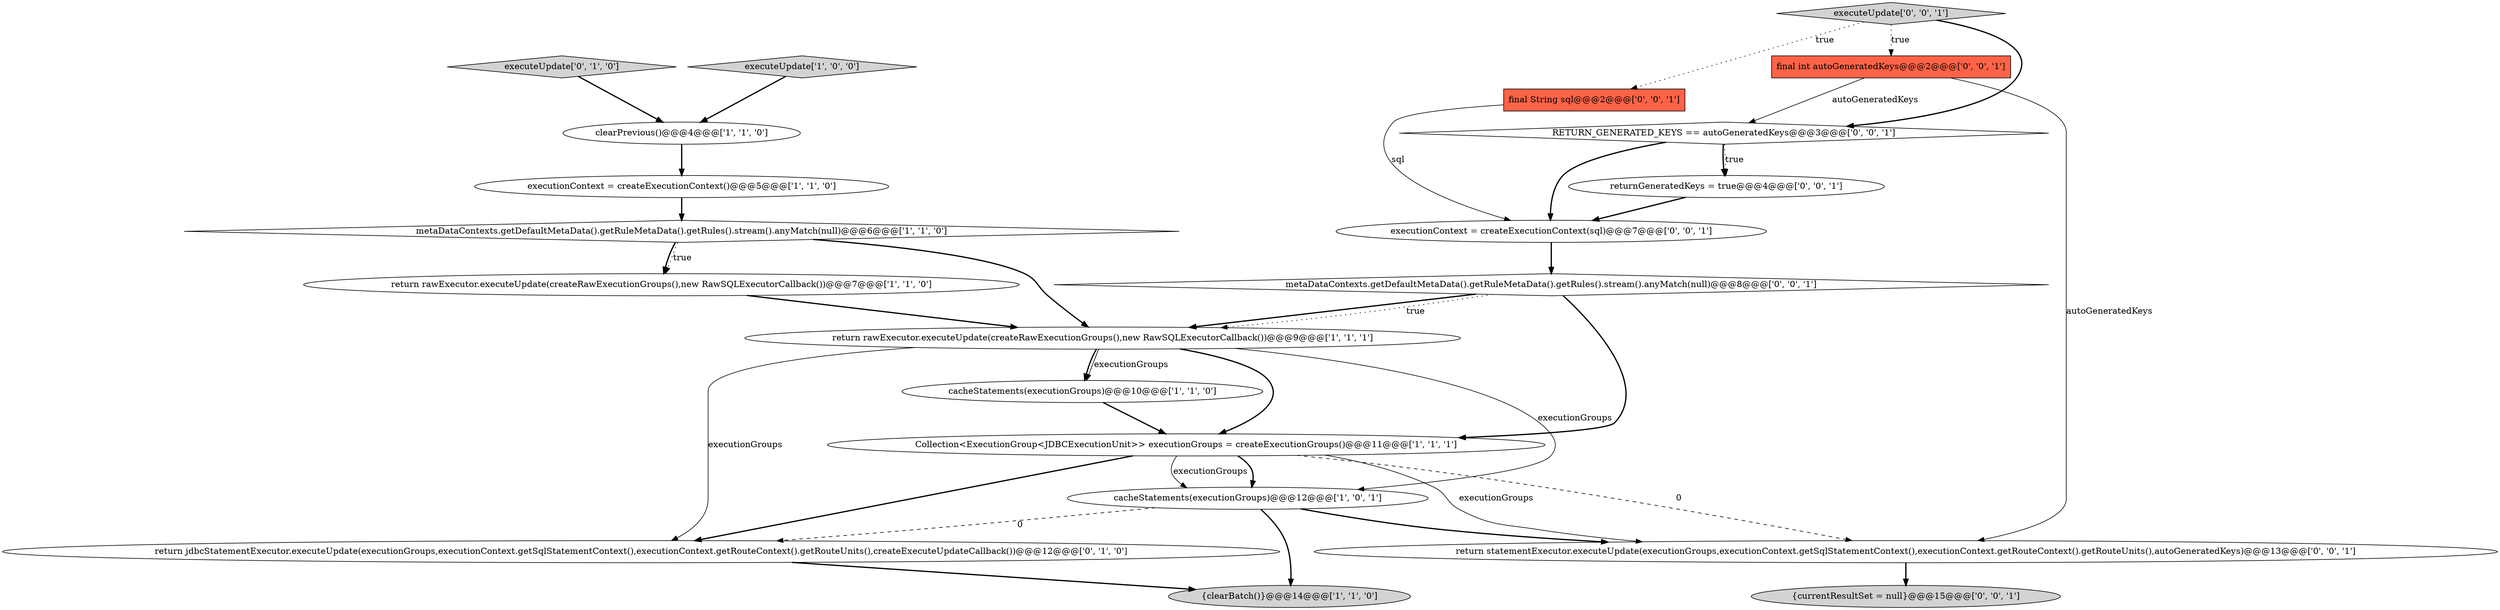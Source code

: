digraph {
15 [style = filled, label = "returnGeneratedKeys = true@@@4@@@['0', '0', '1']", fillcolor = white, shape = ellipse image = "AAA0AAABBB3BBB"];
3 [style = filled, label = "{clearBatch()}@@@14@@@['1', '1', '0']", fillcolor = lightgray, shape = ellipse image = "AAA0AAABBB1BBB"];
14 [style = filled, label = "RETURN_GENERATED_KEYS == autoGeneratedKeys@@@3@@@['0', '0', '1']", fillcolor = white, shape = diamond image = "AAA0AAABBB3BBB"];
10 [style = filled, label = "executeUpdate['0', '1', '0']", fillcolor = lightgray, shape = diamond image = "AAA0AAABBB2BBB"];
9 [style = filled, label = "return rawExecutor.executeUpdate(createRawExecutionGroups(),new RawSQLExecutorCallback())@@@9@@@['1', '1', '1']", fillcolor = white, shape = ellipse image = "AAA0AAABBB1BBB"];
8 [style = filled, label = "clearPrevious()@@@4@@@['1', '1', '0']", fillcolor = white, shape = ellipse image = "AAA0AAABBB1BBB"];
11 [style = filled, label = "return jdbcStatementExecutor.executeUpdate(executionGroups,executionContext.getSqlStatementContext(),executionContext.getRouteContext().getRouteUnits(),createExecuteUpdateCallback())@@@12@@@['0', '1', '0']", fillcolor = white, shape = ellipse image = "AAA1AAABBB2BBB"];
17 [style = filled, label = "executionContext = createExecutionContext(sql)@@@7@@@['0', '0', '1']", fillcolor = white, shape = ellipse image = "AAA0AAABBB3BBB"];
16 [style = filled, label = "executeUpdate['0', '0', '1']", fillcolor = lightgray, shape = diamond image = "AAA0AAABBB3BBB"];
7 [style = filled, label = "executeUpdate['1', '0', '0']", fillcolor = lightgray, shape = diamond image = "AAA0AAABBB1BBB"];
20 [style = filled, label = "final int autoGeneratedKeys@@@2@@@['0', '0', '1']", fillcolor = tomato, shape = box image = "AAA0AAABBB3BBB"];
0 [style = filled, label = "cacheStatements(executionGroups)@@@10@@@['1', '1', '0']", fillcolor = white, shape = ellipse image = "AAA0AAABBB1BBB"];
2 [style = filled, label = "cacheStatements(executionGroups)@@@12@@@['1', '0', '1']", fillcolor = white, shape = ellipse image = "AAA0AAABBB1BBB"];
19 [style = filled, label = "return statementExecutor.executeUpdate(executionGroups,executionContext.getSqlStatementContext(),executionContext.getRouteContext().getRouteUnits(),autoGeneratedKeys)@@@13@@@['0', '0', '1']", fillcolor = white, shape = ellipse image = "AAA0AAABBB3BBB"];
5 [style = filled, label = "Collection<ExecutionGroup<JDBCExecutionUnit>> executionGroups = createExecutionGroups()@@@11@@@['1', '1', '1']", fillcolor = white, shape = ellipse image = "AAA0AAABBB1BBB"];
4 [style = filled, label = "executionContext = createExecutionContext()@@@5@@@['1', '1', '0']", fillcolor = white, shape = ellipse image = "AAA0AAABBB1BBB"];
6 [style = filled, label = "metaDataContexts.getDefaultMetaData().getRuleMetaData().getRules().stream().anyMatch(null)@@@6@@@['1', '1', '0']", fillcolor = white, shape = diamond image = "AAA0AAABBB1BBB"];
13 [style = filled, label = "{currentResultSet = null}@@@15@@@['0', '0', '1']", fillcolor = lightgray, shape = ellipse image = "AAA0AAABBB3BBB"];
18 [style = filled, label = "metaDataContexts.getDefaultMetaData().getRuleMetaData().getRules().stream().anyMatch(null)@@@8@@@['0', '0', '1']", fillcolor = white, shape = diamond image = "AAA0AAABBB3BBB"];
12 [style = filled, label = "final String sql@@@2@@@['0', '0', '1']", fillcolor = tomato, shape = box image = "AAA0AAABBB3BBB"];
1 [style = filled, label = "return rawExecutor.executeUpdate(createRawExecutionGroups(),new RawSQLExecutorCallback())@@@7@@@['1', '1', '0']", fillcolor = white, shape = ellipse image = "AAA0AAABBB1BBB"];
5->2 [style = bold, label=""];
11->3 [style = bold, label=""];
4->6 [style = bold, label=""];
14->17 [style = bold, label=""];
16->20 [style = dotted, label="true"];
7->8 [style = bold, label=""];
1->9 [style = bold, label=""];
8->4 [style = bold, label=""];
5->2 [style = solid, label="executionGroups"];
5->19 [style = solid, label="executionGroups"];
12->17 [style = solid, label="sql"];
18->5 [style = bold, label=""];
15->17 [style = bold, label=""];
10->8 [style = bold, label=""];
6->1 [style = dotted, label="true"];
9->11 [style = solid, label="executionGroups"];
9->0 [style = bold, label=""];
5->19 [style = dashed, label="0"];
9->2 [style = solid, label="executionGroups"];
19->13 [style = bold, label=""];
2->3 [style = bold, label=""];
6->9 [style = bold, label=""];
16->12 [style = dotted, label="true"];
2->19 [style = bold, label=""];
18->9 [style = bold, label=""];
20->19 [style = solid, label="autoGeneratedKeys"];
14->15 [style = dotted, label="true"];
20->14 [style = solid, label="autoGeneratedKeys"];
5->11 [style = bold, label=""];
16->14 [style = bold, label=""];
9->0 [style = solid, label="executionGroups"];
2->11 [style = dashed, label="0"];
0->5 [style = bold, label=""];
14->15 [style = bold, label=""];
9->5 [style = bold, label=""];
6->1 [style = bold, label=""];
18->9 [style = dotted, label="true"];
17->18 [style = bold, label=""];
}
